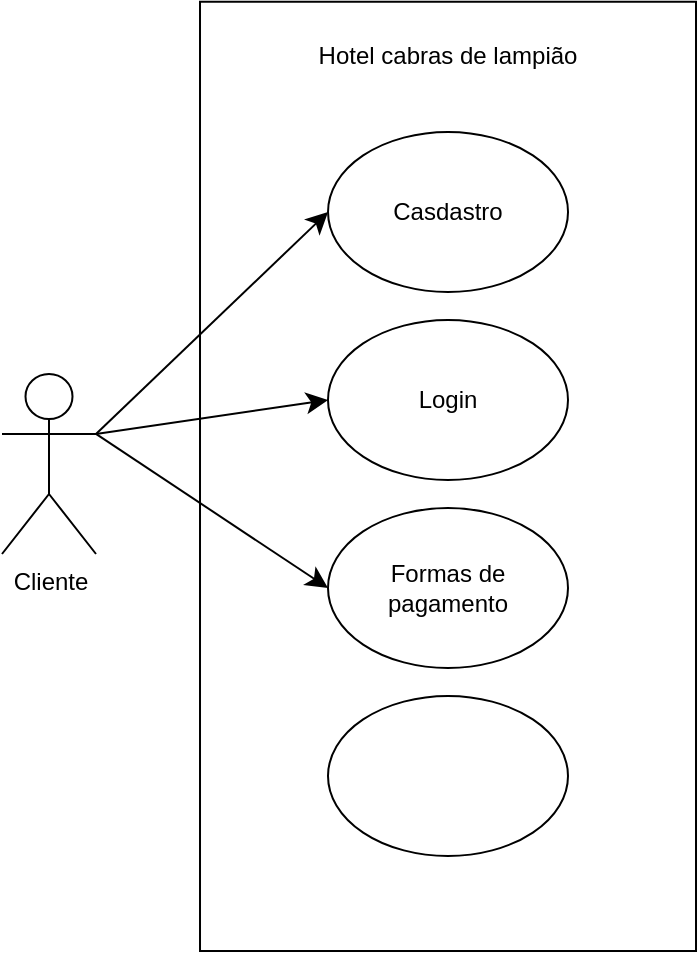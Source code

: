 <mxfile version="26.1.1" pages="3">
  <diagram id="YiMTqJKwDYF6vRVPjCFN" name="Exemplo">
    <mxGraphModel dx="1850" dy="1007" grid="0" gridSize="10" guides="1" tooltips="1" connect="1" arrows="1" fold="1" page="0" pageScale="1" pageWidth="827" pageHeight="1169" math="0" shadow="0">
      <root>
        <mxCell id="0" />
        <mxCell id="1" parent="0" />
        <mxCell id="x46C2pyT2gjfAuQc5zcK-2" value="" style="rounded=0;whiteSpace=wrap;html=1;rotation=90;fontStyle=2" vertex="1" parent="1">
          <mxGeometry x="-748.31" y="75.19" width="474.63" height="248" as="geometry" />
        </mxCell>
        <mxCell id="x46C2pyT2gjfAuQc5zcK-3" value="Casdastro" style="ellipse;whiteSpace=wrap;html=1;" vertex="1" parent="1">
          <mxGeometry x="-570.99" y="27" width="120" height="80" as="geometry" />
        </mxCell>
        <mxCell id="wG24ISfvj3rp2JO2qVLN-2" style="edgeStyle=none;curved=1;rounded=0;orthogonalLoop=1;jettySize=auto;html=1;exitX=1;exitY=0.333;exitDx=0;exitDy=0;exitPerimeter=0;entryX=0;entryY=0.5;entryDx=0;entryDy=0;fontSize=12;startSize=8;endSize=8;" edge="1" parent="1" source="wG24ISfvj3rp2JO2qVLN-1" target="x46C2pyT2gjfAuQc5zcK-3">
          <mxGeometry relative="1" as="geometry" />
        </mxCell>
        <mxCell id="wG24ISfvj3rp2JO2qVLN-14" style="edgeStyle=none;curved=1;rounded=0;orthogonalLoop=1;jettySize=auto;html=1;exitX=1;exitY=0.333;exitDx=0;exitDy=0;exitPerimeter=0;entryX=0;entryY=0.5;entryDx=0;entryDy=0;fontSize=12;startSize=8;endSize=8;" edge="1" parent="1" source="wG24ISfvj3rp2JO2qVLN-1" target="wG24ISfvj3rp2JO2qVLN-13">
          <mxGeometry relative="1" as="geometry" />
        </mxCell>
        <mxCell id="wG24ISfvj3rp2JO2qVLN-16" style="edgeStyle=none;curved=1;rounded=0;orthogonalLoop=1;jettySize=auto;html=1;exitX=1;exitY=0.333;exitDx=0;exitDy=0;exitPerimeter=0;entryX=0;entryY=0.5;entryDx=0;entryDy=0;fontSize=12;startSize=8;endSize=8;" edge="1" parent="1" source="wG24ISfvj3rp2JO2qVLN-1" target="wG24ISfvj3rp2JO2qVLN-15">
          <mxGeometry relative="1" as="geometry" />
        </mxCell>
        <mxCell id="wG24ISfvj3rp2JO2qVLN-1" value="Cliente" style="shape=umlActor;verticalLabelPosition=bottom;verticalAlign=top;html=1;outlineConnect=0;" vertex="1" parent="1">
          <mxGeometry x="-734" y="148" width="47" height="90" as="geometry" />
        </mxCell>
        <mxCell id="wG24ISfvj3rp2JO2qVLN-12" value="Hotel cabras de lampião" style="text;html=1;align=center;verticalAlign=middle;whiteSpace=wrap;rounded=0;" vertex="1" parent="1">
          <mxGeometry x="-587.99" y="-26" width="154" height="30" as="geometry" />
        </mxCell>
        <mxCell id="wG24ISfvj3rp2JO2qVLN-13" value="Login" style="ellipse;whiteSpace=wrap;html=1;" vertex="1" parent="1">
          <mxGeometry x="-571" y="121" width="120" height="80" as="geometry" />
        </mxCell>
        <mxCell id="wG24ISfvj3rp2JO2qVLN-15" value="Formas de pagamento" style="ellipse;whiteSpace=wrap;html=1;" vertex="1" parent="1">
          <mxGeometry x="-571" y="215" width="120" height="80" as="geometry" />
        </mxCell>
        <mxCell id="wG24ISfvj3rp2JO2qVLN-17" value="" style="ellipse;whiteSpace=wrap;html=1;" vertex="1" parent="1">
          <mxGeometry x="-571" y="309" width="120" height="80" as="geometry" />
        </mxCell>
      </root>
    </mxGraphModel>
  </diagram>
  <diagram id="fKSHDK6TExbN_JwvmpGc" name="D. Caso de uso">
    <mxGraphModel dx="913" dy="1697" grid="1" gridSize="10" guides="1" tooltips="1" connect="1" arrows="1" fold="1" page="1" pageScale="1" pageWidth="827" pageHeight="1169" background="none" math="0" shadow="1">
      <root>
        <mxCell id="0" />
        <mxCell id="1" parent="0" />
        <mxCell id="Nr0eo6lje2dk0tt_NYSh-59" value="CA" style="rounded=0;whiteSpace=wrap;html=1;rotation=90;glass=0;shadow=0;" vertex="1" parent="1">
          <mxGeometry x="133.13" y="49.87" width="473.75" height="279.5" as="geometry" />
        </mxCell>
        <mxCell id="Nr0eo6lje2dk0tt_NYSh-53" style="edgeStyle=none;curved=1;rounded=0;orthogonalLoop=1;jettySize=auto;html=1;exitX=1;exitY=0.333;exitDx=0;exitDy=0;exitPerimeter=0;entryX=0;entryY=0.5;entryDx=0;entryDy=0;fontSize=12;startSize=8;endSize=8;" edge="1" parent="1" source="Nr0eo6lje2dk0tt_NYSh-41" target="Nr0eo6lje2dk0tt_NYSh-49">
          <mxGeometry relative="1" as="geometry" />
        </mxCell>
        <mxCell id="Nr0eo6lje2dk0tt_NYSh-54" style="edgeStyle=none;curved=1;rounded=0;orthogonalLoop=1;jettySize=auto;html=1;exitX=1;exitY=0.333;exitDx=0;exitDy=0;exitPerimeter=0;entryX=0;entryY=0.5;entryDx=0;entryDy=0;fontSize=12;startSize=8;endSize=8;" edge="1" parent="1" source="Nr0eo6lje2dk0tt_NYSh-41" target="Nr0eo6lje2dk0tt_NYSh-50">
          <mxGeometry relative="1" as="geometry" />
        </mxCell>
        <mxCell id="Nr0eo6lje2dk0tt_NYSh-57" style="edgeStyle=none;curved=1;rounded=0;orthogonalLoop=1;jettySize=auto;html=1;exitX=1;exitY=0.333;exitDx=0;exitDy=0;exitPerimeter=0;entryX=0;entryY=0.5;entryDx=0;entryDy=0;fontSize=12;startSize=8;endSize=8;" edge="1" parent="1" source="Nr0eo6lje2dk0tt_NYSh-41" target="Nr0eo6lje2dk0tt_NYSh-56">
          <mxGeometry relative="1" as="geometry" />
        </mxCell>
        <mxCell id="Nr0eo6lje2dk0tt_NYSh-41" value="Cliente" style="shape=umlActor;verticalLabelPosition=bottom;verticalAlign=top;html=1;outlineConnect=0;" vertex="1" parent="1">
          <mxGeometry x="147" y="106" width="30" height="60" as="geometry" />
        </mxCell>
        <mxCell id="Nr0eo6lje2dk0tt_NYSh-63" style="edgeStyle=none;curved=1;rounded=0;orthogonalLoop=1;jettySize=auto;html=1;exitX=0;exitY=0.333;exitDx=0;exitDy=0;exitPerimeter=0;entryX=1;entryY=0.5;entryDx=0;entryDy=0;fontSize=12;startSize=8;endSize=8;" edge="1" parent="1" source="Nr0eo6lje2dk0tt_NYSh-44" target="Nr0eo6lje2dk0tt_NYSh-50">
          <mxGeometry relative="1" as="geometry" />
        </mxCell>
        <mxCell id="Nr0eo6lje2dk0tt_NYSh-64" style="edgeStyle=none;curved=1;rounded=0;orthogonalLoop=1;jettySize=auto;html=1;exitX=0;exitY=0.333;exitDx=0;exitDy=0;exitPerimeter=0;entryX=1;entryY=0.5;entryDx=0;entryDy=0;fontSize=12;startSize=8;endSize=8;" edge="1" parent="1" source="Nr0eo6lje2dk0tt_NYSh-44" target="Nr0eo6lje2dk0tt_NYSh-51">
          <mxGeometry relative="1" as="geometry" />
        </mxCell>
        <mxCell id="Nr0eo6lje2dk0tt_NYSh-65" style="edgeStyle=none;curved=1;rounded=0;orthogonalLoop=1;jettySize=auto;html=1;exitX=0;exitY=0.333;exitDx=0;exitDy=0;exitPerimeter=0;entryX=1;entryY=0.5;entryDx=0;entryDy=0;fontSize=12;startSize=8;endSize=8;" edge="1" parent="1" source="Nr0eo6lje2dk0tt_NYSh-44" target="Nr0eo6lje2dk0tt_NYSh-56">
          <mxGeometry relative="1" as="geometry" />
        </mxCell>
        <mxCell id="Nr0eo6lje2dk0tt_NYSh-44" value="Moderador" style="shape=umlActor;verticalLabelPosition=bottom;verticalAlign=top;html=1;outlineConnect=0;" vertex="1" parent="1">
          <mxGeometry x="663" y="127" width="30" height="60" as="geometry" />
        </mxCell>
        <mxCell id="Nr0eo6lje2dk0tt_NYSh-49" value="Cadasto" style="ellipse;whiteSpace=wrap;html=1;" vertex="1" parent="1">
          <mxGeometry x="316" y="33" width="120" height="80" as="geometry" />
        </mxCell>
        <mxCell id="Nr0eo6lje2dk0tt_NYSh-50" value="Login" style="ellipse;whiteSpace=wrap;html=1;" vertex="1" parent="1">
          <mxGeometry x="316" y="129" width="120" height="80" as="geometry" />
        </mxCell>
        <mxCell id="Nr0eo6lje2dk0tt_NYSh-51" value="Gerenciar usuários" style="ellipse;whiteSpace=wrap;html=1;" vertex="1" parent="1">
          <mxGeometry x="316" y="225" width="120" height="80" as="geometry" />
        </mxCell>
        <mxCell id="Nr0eo6lje2dk0tt_NYSh-56" value="Senha" style="ellipse;whiteSpace=wrap;html=1;" vertex="1" parent="1">
          <mxGeometry x="316" y="321" width="120" height="80" as="geometry" />
        </mxCell>
        <mxCell id="Nr0eo6lje2dk0tt_NYSh-61" value="Cadastro de usuário" style="text;html=1;align=center;verticalAlign=middle;whiteSpace=wrap;rounded=0;" vertex="1" parent="1">
          <mxGeometry x="306.5" y="-40" width="127" height="30" as="geometry" />
        </mxCell>
      </root>
    </mxGraphModel>
  </diagram>
  <diagram id="6zSDGpq8xwgh9p5FZyTl" name="D. Classes">
    <mxGraphModel dx="1050" dy="607" grid="1" gridSize="10" guides="1" tooltips="1" connect="1" arrows="1" fold="1" page="1" pageScale="1" pageWidth="827" pageHeight="1169" math="0" shadow="0">
      <root>
        <mxCell id="0" />
        <mxCell id="1" parent="0" />
        <mxCell id="MSXm2C6qWn6FGxxOrOBy-1" value="&lt;p style=&quot;margin:0px;margin-top:4px;text-align:center;&quot;&gt;&lt;b&gt;Class&lt;/b&gt;&lt;/p&gt;&lt;hr size=&quot;1&quot; style=&quot;border-style:solid;&quot;&gt;&lt;p style=&quot;margin:0px;margin-left:4px;&quot;&gt;+ Nome&lt;/p&gt;&lt;p style=&quot;margin:0px;margin-left:4px;&quot;&gt;&lt;br&gt;&lt;/p&gt;&lt;p style=&quot;margin:0px;margin-left:4px;&quot;&gt;+ Email:&lt;/p&gt;&lt;p style=&quot;margin:0px;margin-left:4px;&quot;&gt;&lt;br&gt;&lt;/p&gt;&lt;p style=&quot;margin:0px;margin-left:4px;&quot;&gt;+ Senha:&lt;/p&gt;&lt;hr size=&quot;1&quot; style=&quot;border-style:solid;&quot;&gt;&lt;p style=&quot;margin:0px;margin-left:4px;&quot;&gt;+ Criar conta&lt;/p&gt;" style="verticalAlign=top;align=left;overflow=fill;html=1;whiteSpace=wrap;" vertex="1" parent="1">
          <mxGeometry x="330" y="170" width="160" height="140" as="geometry" />
        </mxCell>
      </root>
    </mxGraphModel>
  </diagram>
</mxfile>
